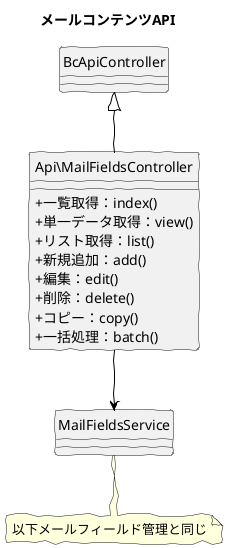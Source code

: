 @startuml
skinparam handwritten true
skinparam backgroundColor white
hide circle
skinparam classAttributeIconSize 0

title メールコンテンツAPI

class Api\MailFieldsController {
  + 一覧取得：index()
  + 単一データ取得：view()
  + リスト取得：list()
  + 新規追加：add()
  + 編集：edit()
  + 削除：delete()
  + コピー：copy()
  + 一括処理：batch()
}

Api\MailFieldsController -down[#Black]-> MailFieldsService
Api\MailFieldsController -up[#Black]-|> BcApiController

note "以下メールフィールド管理と同じ" as note
MailFieldsService .. note

@enduml
